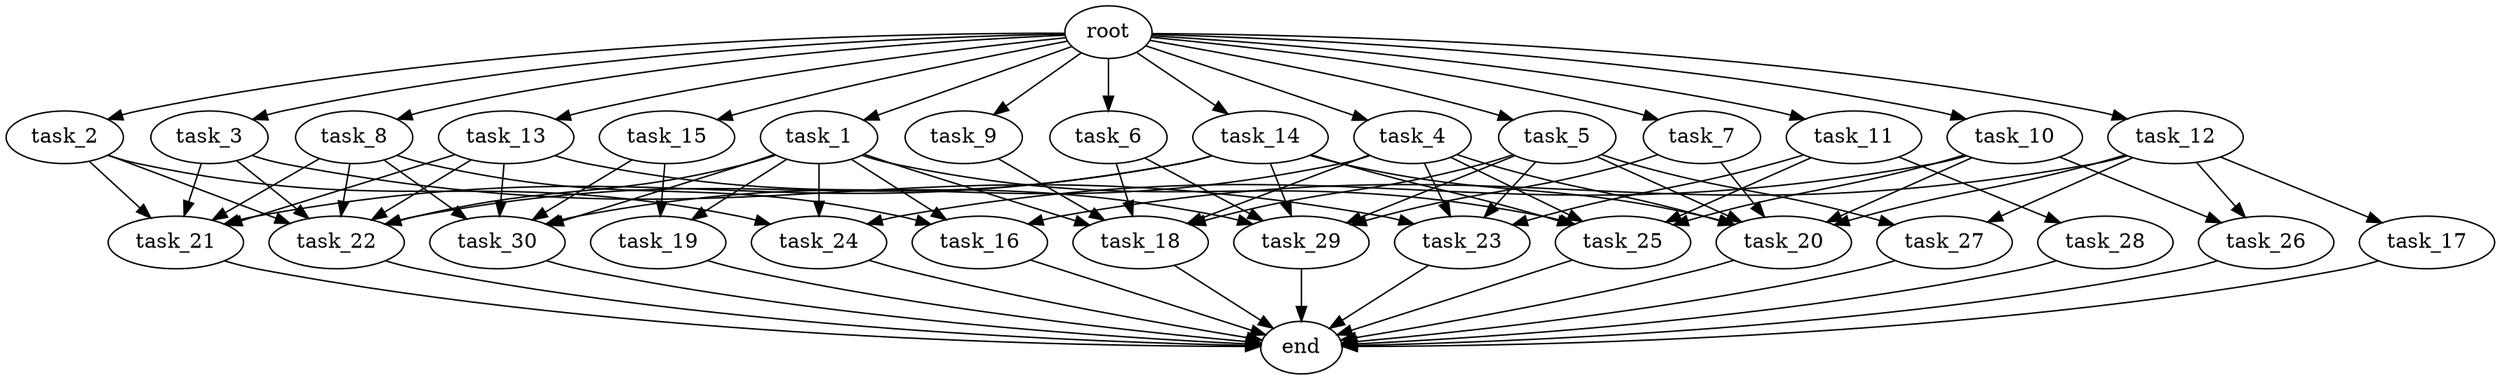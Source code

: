 digraph G {
  root [size="0.000000e+00"];
  task_1 [size="1.931602e+10"];
  task_2 [size="2.379810e+09"];
  task_3 [size="9.203209e+09"];
  task_4 [size="9.385116e+10"];
  task_5 [size="6.566399e+10"];
  task_6 [size="8.354756e+10"];
  task_7 [size="9.504939e+10"];
  task_8 [size="6.381191e+10"];
  task_9 [size="7.081043e+10"];
  task_10 [size="1.200651e+10"];
  task_11 [size="8.564552e+10"];
  task_12 [size="1.299943e+10"];
  task_13 [size="6.564290e+10"];
  task_14 [size="8.999072e+10"];
  task_15 [size="5.661122e+10"];
  task_16 [size="9.671688e+10"];
  task_17 [size="8.960120e+10"];
  task_18 [size="6.956841e+10"];
  task_19 [size="2.534104e+10"];
  task_20 [size="4.670089e+10"];
  task_21 [size="9.361884e+10"];
  task_22 [size="6.388166e+10"];
  task_23 [size="9.227031e+10"];
  task_24 [size="2.764559e+10"];
  task_25 [size="4.270407e+10"];
  task_26 [size="9.034012e+10"];
  task_27 [size="7.699035e+10"];
  task_28 [size="3.234718e+10"];
  task_29 [size="1.620498e+10"];
  task_30 [size="7.408966e+09"];
  end [size="0.000000e+00"];

  root -> task_1 [size="1.000000e-12"];
  root -> task_2 [size="1.000000e-12"];
  root -> task_3 [size="1.000000e-12"];
  root -> task_4 [size="1.000000e-12"];
  root -> task_5 [size="1.000000e-12"];
  root -> task_6 [size="1.000000e-12"];
  root -> task_7 [size="1.000000e-12"];
  root -> task_8 [size="1.000000e-12"];
  root -> task_9 [size="1.000000e-12"];
  root -> task_10 [size="1.000000e-12"];
  root -> task_11 [size="1.000000e-12"];
  root -> task_12 [size="1.000000e-12"];
  root -> task_13 [size="1.000000e-12"];
  root -> task_14 [size="1.000000e-12"];
  root -> task_15 [size="1.000000e-12"];
  task_1 -> task_16 [size="3.223896e+08"];
  task_1 -> task_18 [size="1.391368e+08"];
  task_1 -> task_19 [size="1.267052e+08"];
  task_1 -> task_22 [size="1.064694e+08"];
  task_1 -> task_24 [size="9.215197e+07"];
  task_1 -> task_25 [size="8.540814e+07"];
  task_1 -> task_30 [size="1.481793e+07"];
  task_2 -> task_21 [size="1.872377e+08"];
  task_2 -> task_22 [size="1.064694e+08"];
  task_2 -> task_24 [size="9.215197e+07"];
  task_3 -> task_21 [size="1.872377e+08"];
  task_3 -> task_22 [size="1.064694e+08"];
  task_3 -> task_23 [size="2.306758e+08"];
  task_4 -> task_18 [size="1.391368e+08"];
  task_4 -> task_20 [size="7.783481e+07"];
  task_4 -> task_23 [size="2.306758e+08"];
  task_4 -> task_25 [size="8.540814e+07"];
  task_4 -> task_30 [size="1.481793e+07"];
  task_5 -> task_18 [size="1.391368e+08"];
  task_5 -> task_20 [size="7.783481e+07"];
  task_5 -> task_23 [size="2.306758e+08"];
  task_5 -> task_27 [size="3.849518e+08"];
  task_5 -> task_29 [size="3.240997e+07"];
  task_6 -> task_18 [size="1.391368e+08"];
  task_6 -> task_29 [size="3.240997e+07"];
  task_7 -> task_20 [size="7.783481e+07"];
  task_7 -> task_29 [size="3.240997e+07"];
  task_8 -> task_16 [size="3.223896e+08"];
  task_8 -> task_21 [size="1.872377e+08"];
  task_8 -> task_22 [size="1.064694e+08"];
  task_8 -> task_30 [size="1.481793e+07"];
  task_9 -> task_18 [size="1.391368e+08"];
  task_10 -> task_20 [size="7.783481e+07"];
  task_10 -> task_24 [size="9.215197e+07"];
  task_10 -> task_25 [size="8.540814e+07"];
  task_10 -> task_26 [size="4.517006e+08"];
  task_11 -> task_23 [size="2.306758e+08"];
  task_11 -> task_25 [size="8.540814e+07"];
  task_11 -> task_28 [size="3.234718e+08"];
  task_12 -> task_16 [size="3.223896e+08"];
  task_12 -> task_17 [size="8.960120e+08"];
  task_12 -> task_20 [size="7.783481e+07"];
  task_12 -> task_26 [size="4.517006e+08"];
  task_12 -> task_27 [size="3.849518e+08"];
  task_13 -> task_21 [size="1.872377e+08"];
  task_13 -> task_22 [size="1.064694e+08"];
  task_13 -> task_29 [size="3.240997e+07"];
  task_13 -> task_30 [size="1.481793e+07"];
  task_14 -> task_20 [size="7.783481e+07"];
  task_14 -> task_21 [size="1.872377e+08"];
  task_14 -> task_22 [size="1.064694e+08"];
  task_14 -> task_25 [size="8.540814e+07"];
  task_14 -> task_29 [size="3.240997e+07"];
  task_15 -> task_19 [size="1.267052e+08"];
  task_15 -> task_30 [size="1.481793e+07"];
  task_16 -> end [size="1.000000e-12"];
  task_17 -> end [size="1.000000e-12"];
  task_18 -> end [size="1.000000e-12"];
  task_19 -> end [size="1.000000e-12"];
  task_20 -> end [size="1.000000e-12"];
  task_21 -> end [size="1.000000e-12"];
  task_22 -> end [size="1.000000e-12"];
  task_23 -> end [size="1.000000e-12"];
  task_24 -> end [size="1.000000e-12"];
  task_25 -> end [size="1.000000e-12"];
  task_26 -> end [size="1.000000e-12"];
  task_27 -> end [size="1.000000e-12"];
  task_28 -> end [size="1.000000e-12"];
  task_29 -> end [size="1.000000e-12"];
  task_30 -> end [size="1.000000e-12"];
}
